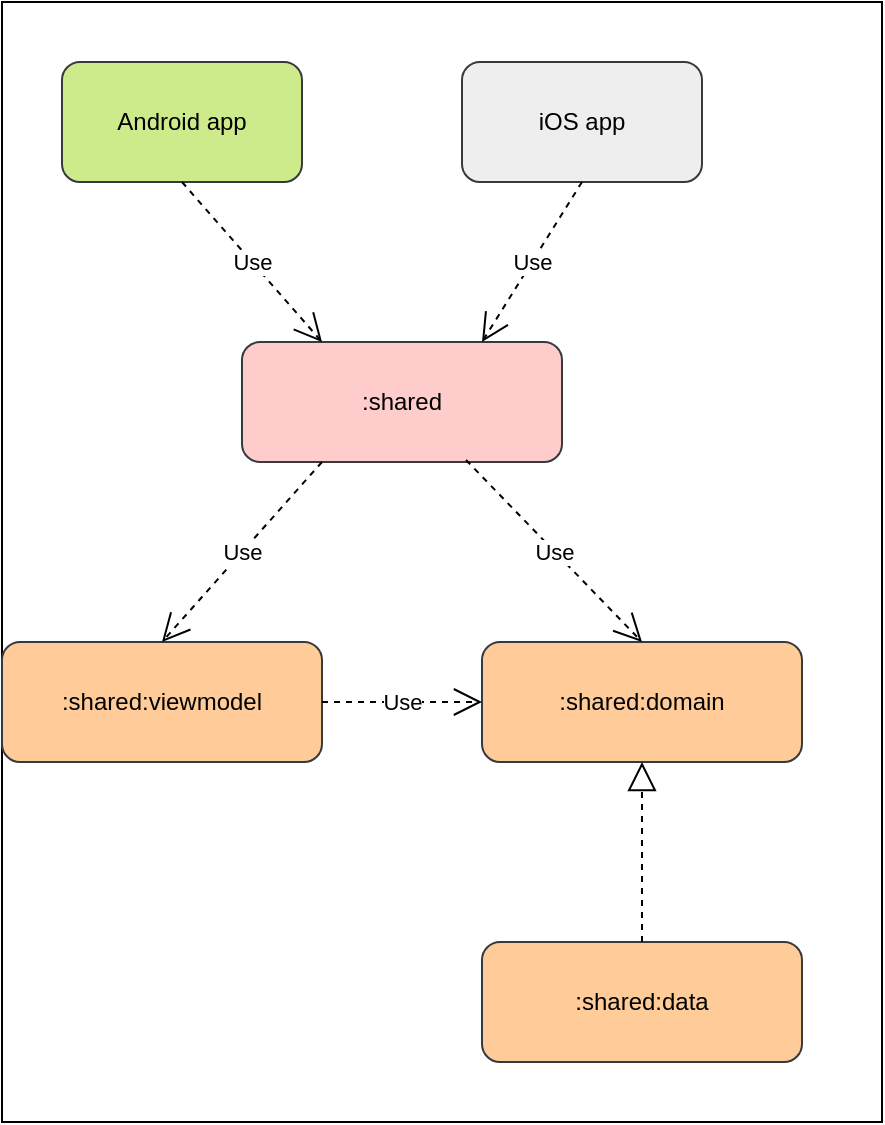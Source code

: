 <mxfile version="24.4.8" type="device">
  <diagram name="ページ1" id="NQBN4MQ63ieQSNe4D1Qx">
    <mxGraphModel dx="864" dy="1863" grid="1" gridSize="10" guides="1" tooltips="1" connect="1" arrows="1" fold="1" page="1" pageScale="1" pageWidth="827" pageHeight="1169" math="0" shadow="0">
      <root>
        <mxCell id="0" />
        <mxCell id="1" parent="0" />
        <mxCell id="jRsQ34EoZkyOfGvpebpb-8" value="" style="rounded=0;whiteSpace=wrap;html=1;" vertex="1" parent="1">
          <mxGeometry y="-20" width="440" height="560" as="geometry" />
        </mxCell>
        <mxCell id="w2Mf41Uct7MnycB6mAhv-1" value="Android app" style="rounded=1;whiteSpace=wrap;html=1;fillColor=#cdeb8b;strokeColor=#36393d;" parent="1" vertex="1">
          <mxGeometry x="30" y="10" width="120" height="60" as="geometry" />
        </mxCell>
        <mxCell id="w2Mf41Uct7MnycB6mAhv-2" value="iOS app" style="rounded=1;whiteSpace=wrap;html=1;fillColor=#eeeeee;strokeColor=#36393d;" parent="1" vertex="1">
          <mxGeometry x="230" y="10" width="120" height="60" as="geometry" />
        </mxCell>
        <mxCell id="tKyYyVu8jle52_iL4WM9-2" value=":shared" style="rounded=1;whiteSpace=wrap;html=1;fillColor=#ffcccc;strokeColor=#36393d;" parent="1" vertex="1">
          <mxGeometry x="120" y="150" width="160" height="60" as="geometry" />
        </mxCell>
        <mxCell id="tKyYyVu8jle52_iL4WM9-3" value=":shared:domain" style="rounded=1;whiteSpace=wrap;html=1;fillColor=#ffcc99;strokeColor=#36393d;" parent="1" vertex="1">
          <mxGeometry x="240" y="300" width="160" height="60" as="geometry" />
        </mxCell>
        <mxCell id="tKyYyVu8jle52_iL4WM9-4" value=":shared:data" style="rounded=1;whiteSpace=wrap;html=1;fillColor=#ffcc99;strokeColor=#36393d;" parent="1" vertex="1">
          <mxGeometry x="240" y="450" width="160" height="60" as="geometry" />
        </mxCell>
        <mxCell id="jRsQ34EoZkyOfGvpebpb-1" value=":shared:viewmodel" style="rounded=1;whiteSpace=wrap;html=1;fillColor=#ffcc99;strokeColor=#36393d;" vertex="1" parent="1">
          <mxGeometry y="300" width="160" height="60" as="geometry" />
        </mxCell>
        <mxCell id="jRsQ34EoZkyOfGvpebpb-2" value="Use" style="endArrow=open;endSize=12;dashed=1;html=1;rounded=0;exitX=0.5;exitY=1;exitDx=0;exitDy=0;entryX=0.25;entryY=0;entryDx=0;entryDy=0;" edge="1" parent="1" source="w2Mf41Uct7MnycB6mAhv-1" target="tKyYyVu8jle52_iL4WM9-2">
          <mxGeometry width="160" relative="1" as="geometry">
            <mxPoint x="60" y="140" as="sourcePoint" />
            <mxPoint x="220" y="140" as="targetPoint" />
          </mxGeometry>
        </mxCell>
        <mxCell id="jRsQ34EoZkyOfGvpebpb-3" value="Use" style="endArrow=open;endSize=12;dashed=1;html=1;rounded=0;exitX=0.5;exitY=1;exitDx=0;exitDy=0;entryX=0.75;entryY=0;entryDx=0;entryDy=0;" edge="1" parent="1" source="w2Mf41Uct7MnycB6mAhv-2" target="tKyYyVu8jle52_iL4WM9-2">
          <mxGeometry width="160" relative="1" as="geometry">
            <mxPoint x="100" y="80" as="sourcePoint" />
            <mxPoint x="170" y="160" as="targetPoint" />
          </mxGeometry>
        </mxCell>
        <mxCell id="jRsQ34EoZkyOfGvpebpb-4" value="Use" style="endArrow=open;endSize=12;dashed=1;html=1;rounded=0;exitX=0.25;exitY=1;exitDx=0;exitDy=0;entryX=0.5;entryY=0;entryDx=0;entryDy=0;" edge="1" parent="1" source="tKyYyVu8jle52_iL4WM9-2" target="jRsQ34EoZkyOfGvpebpb-1">
          <mxGeometry width="160" relative="1" as="geometry">
            <mxPoint x="100" y="80" as="sourcePoint" />
            <mxPoint x="170" y="160" as="targetPoint" />
          </mxGeometry>
        </mxCell>
        <mxCell id="jRsQ34EoZkyOfGvpebpb-5" value="Use" style="endArrow=open;endSize=12;dashed=1;html=1;rounded=0;exitX=0.7;exitY=0.983;exitDx=0;exitDy=0;entryX=0.5;entryY=0;entryDx=0;entryDy=0;exitPerimeter=0;" edge="1" parent="1" source="tKyYyVu8jle52_iL4WM9-2" target="tKyYyVu8jle52_iL4WM9-3">
          <mxGeometry width="160" relative="1" as="geometry">
            <mxPoint x="170" y="220" as="sourcePoint" />
            <mxPoint x="90" y="310" as="targetPoint" />
          </mxGeometry>
        </mxCell>
        <mxCell id="jRsQ34EoZkyOfGvpebpb-6" value="Use" style="endArrow=open;endSize=12;dashed=1;html=1;rounded=0;exitX=1;exitY=0.5;exitDx=0;exitDy=0;entryX=0;entryY=0.5;entryDx=0;entryDy=0;" edge="1" parent="1" source="jRsQ34EoZkyOfGvpebpb-1" target="tKyYyVu8jle52_iL4WM9-3">
          <mxGeometry width="160" relative="1" as="geometry">
            <mxPoint x="170" y="220" as="sourcePoint" />
            <mxPoint x="90" y="310" as="targetPoint" />
          </mxGeometry>
        </mxCell>
        <mxCell id="jRsQ34EoZkyOfGvpebpb-7" value="" style="endArrow=block;dashed=1;endFill=0;endSize=12;html=1;rounded=0;entryX=0.5;entryY=1;entryDx=0;entryDy=0;" edge="1" parent="1" source="tKyYyVu8jle52_iL4WM9-4" target="tKyYyVu8jle52_iL4WM9-3">
          <mxGeometry width="160" relative="1" as="geometry">
            <mxPoint x="170" y="390" as="sourcePoint" />
            <mxPoint x="330" y="390" as="targetPoint" />
          </mxGeometry>
        </mxCell>
      </root>
    </mxGraphModel>
  </diagram>
</mxfile>
